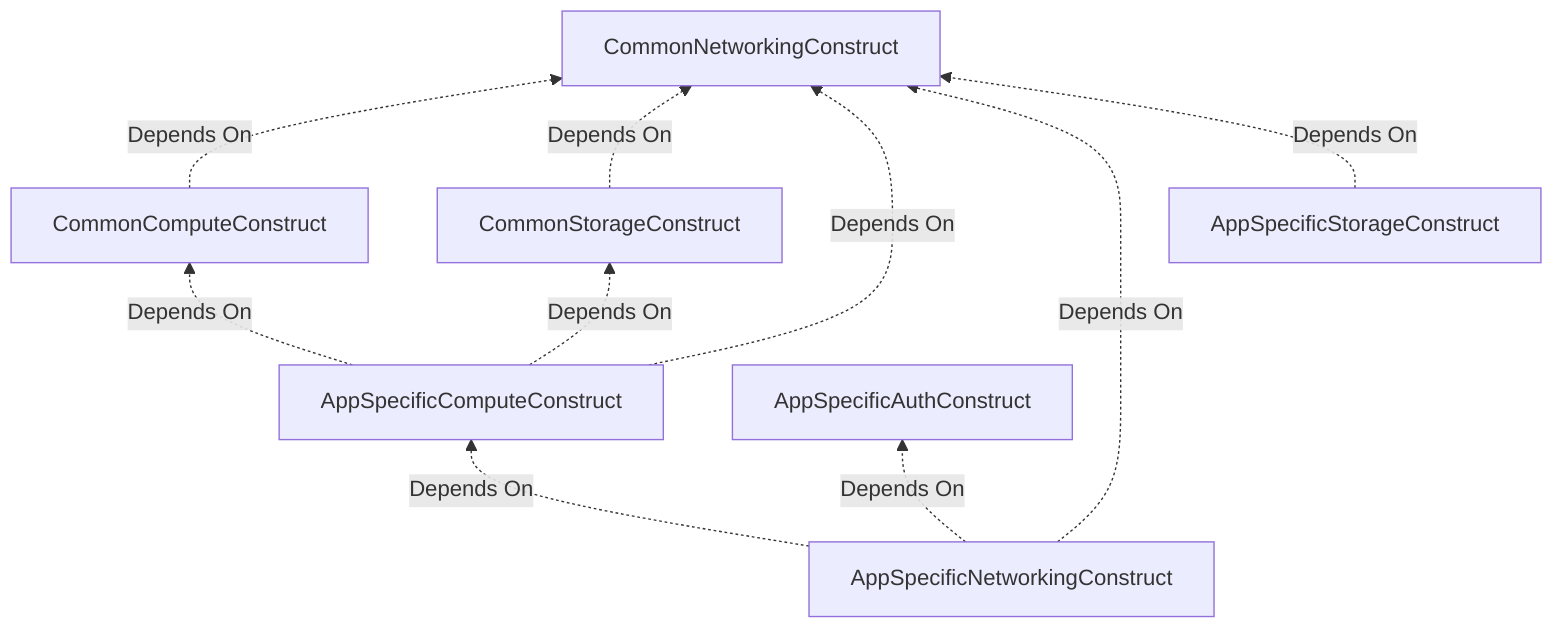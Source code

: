 flowchart BT
    CommonComputeConstruct -. Depends On .-> CommonNetworkingConstruct
    CommonStorageConstruct -. Depends On .-> CommonNetworkingConstruct

    AppSpecificComputeConstruct -. Depends On .-> CommonComputeConstruct
    AppSpecificComputeConstruct -. Depends On .-> CommonStorageConstruct
    AppSpecificComputeConstruct -. Depends On .-> CommonNetworkingConstruct
    AppSpecificNetworkingConstruct -. Depends On .-> CommonNetworkingConstruct
    AppSpecificNetworkingConstruct -. Depends On .-> AppSpecificAuthConstruct
    AppSpecificNetworkingConstruct -. Depends On .-> AppSpecificComputeConstruct
    AppSpecificStorageConstruct -. Depends On .-> CommonNetworkingConstruct